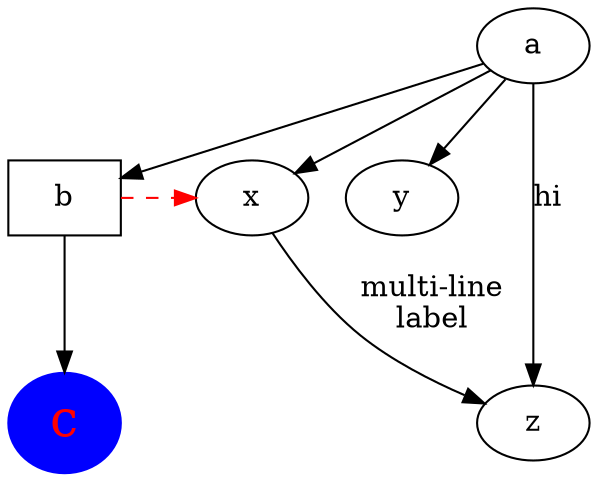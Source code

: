 digraph test0 {
       a -> b -> c;
       a -> {x y};
       b [shape=box];
       c [labfl="hello\nworld",color=blue,fontsize=24,
            fontnqme="Palatino-Italic",fontcolor=red,style=filled];
       a -> z [label="hi", weight=255];
       x -> z [label="multi-line\nlabel"];
       edge [style=dashed,color=red];
       b -> x;
       {rank=same; b x}
}

